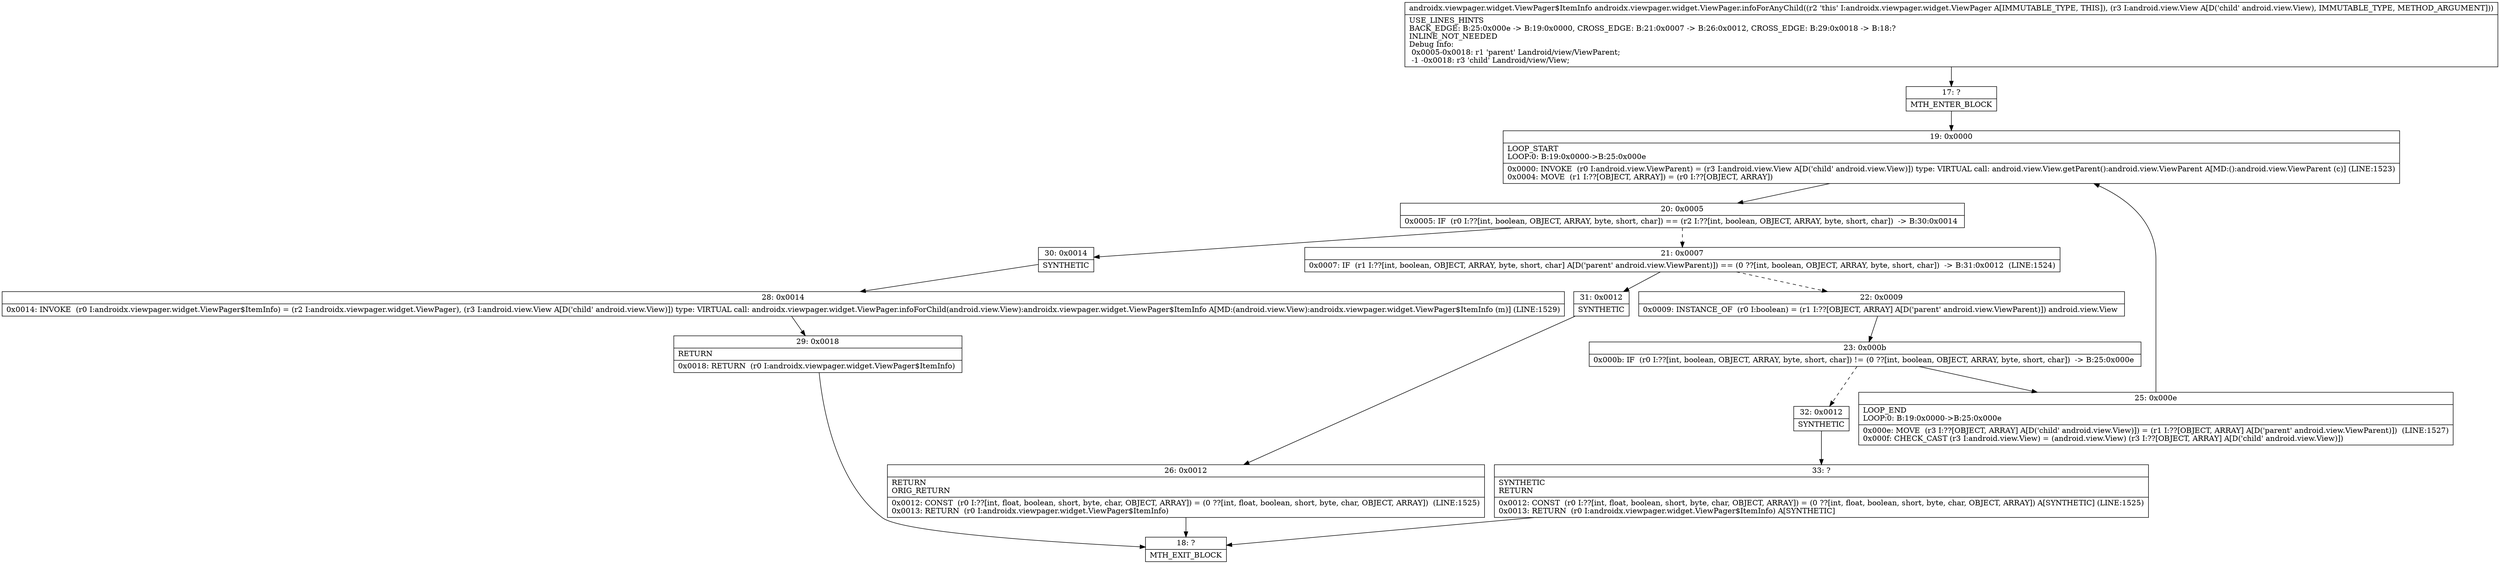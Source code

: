 digraph "CFG forandroidx.viewpager.widget.ViewPager.infoForAnyChild(Landroid\/view\/View;)Landroidx\/viewpager\/widget\/ViewPager$ItemInfo;" {
Node_17 [shape=record,label="{17\:\ ?|MTH_ENTER_BLOCK\l}"];
Node_19 [shape=record,label="{19\:\ 0x0000|LOOP_START\lLOOP:0: B:19:0x0000\-\>B:25:0x000e\l|0x0000: INVOKE  (r0 I:android.view.ViewParent) = (r3 I:android.view.View A[D('child' android.view.View)]) type: VIRTUAL call: android.view.View.getParent():android.view.ViewParent A[MD:():android.view.ViewParent (c)] (LINE:1523)\l0x0004: MOVE  (r1 I:??[OBJECT, ARRAY]) = (r0 I:??[OBJECT, ARRAY]) \l}"];
Node_20 [shape=record,label="{20\:\ 0x0005|0x0005: IF  (r0 I:??[int, boolean, OBJECT, ARRAY, byte, short, char]) == (r2 I:??[int, boolean, OBJECT, ARRAY, byte, short, char])  \-\> B:30:0x0014 \l}"];
Node_21 [shape=record,label="{21\:\ 0x0007|0x0007: IF  (r1 I:??[int, boolean, OBJECT, ARRAY, byte, short, char] A[D('parent' android.view.ViewParent)]) == (0 ??[int, boolean, OBJECT, ARRAY, byte, short, char])  \-\> B:31:0x0012  (LINE:1524)\l}"];
Node_22 [shape=record,label="{22\:\ 0x0009|0x0009: INSTANCE_OF  (r0 I:boolean) = (r1 I:??[OBJECT, ARRAY] A[D('parent' android.view.ViewParent)]) android.view.View \l}"];
Node_23 [shape=record,label="{23\:\ 0x000b|0x000b: IF  (r0 I:??[int, boolean, OBJECT, ARRAY, byte, short, char]) != (0 ??[int, boolean, OBJECT, ARRAY, byte, short, char])  \-\> B:25:0x000e \l}"];
Node_25 [shape=record,label="{25\:\ 0x000e|LOOP_END\lLOOP:0: B:19:0x0000\-\>B:25:0x000e\l|0x000e: MOVE  (r3 I:??[OBJECT, ARRAY] A[D('child' android.view.View)]) = (r1 I:??[OBJECT, ARRAY] A[D('parent' android.view.ViewParent)])  (LINE:1527)\l0x000f: CHECK_CAST (r3 I:android.view.View) = (android.view.View) (r3 I:??[OBJECT, ARRAY] A[D('child' android.view.View)]) \l}"];
Node_32 [shape=record,label="{32\:\ 0x0012|SYNTHETIC\l}"];
Node_33 [shape=record,label="{33\:\ ?|SYNTHETIC\lRETURN\l|0x0012: CONST  (r0 I:??[int, float, boolean, short, byte, char, OBJECT, ARRAY]) = (0 ??[int, float, boolean, short, byte, char, OBJECT, ARRAY]) A[SYNTHETIC] (LINE:1525)\l0x0013: RETURN  (r0 I:androidx.viewpager.widget.ViewPager$ItemInfo) A[SYNTHETIC]\l}"];
Node_18 [shape=record,label="{18\:\ ?|MTH_EXIT_BLOCK\l}"];
Node_31 [shape=record,label="{31\:\ 0x0012|SYNTHETIC\l}"];
Node_26 [shape=record,label="{26\:\ 0x0012|RETURN\lORIG_RETURN\l|0x0012: CONST  (r0 I:??[int, float, boolean, short, byte, char, OBJECT, ARRAY]) = (0 ??[int, float, boolean, short, byte, char, OBJECT, ARRAY])  (LINE:1525)\l0x0013: RETURN  (r0 I:androidx.viewpager.widget.ViewPager$ItemInfo) \l}"];
Node_30 [shape=record,label="{30\:\ 0x0014|SYNTHETIC\l}"];
Node_28 [shape=record,label="{28\:\ 0x0014|0x0014: INVOKE  (r0 I:androidx.viewpager.widget.ViewPager$ItemInfo) = (r2 I:androidx.viewpager.widget.ViewPager), (r3 I:android.view.View A[D('child' android.view.View)]) type: VIRTUAL call: androidx.viewpager.widget.ViewPager.infoForChild(android.view.View):androidx.viewpager.widget.ViewPager$ItemInfo A[MD:(android.view.View):androidx.viewpager.widget.ViewPager$ItemInfo (m)] (LINE:1529)\l}"];
Node_29 [shape=record,label="{29\:\ 0x0018|RETURN\l|0x0018: RETURN  (r0 I:androidx.viewpager.widget.ViewPager$ItemInfo) \l}"];
MethodNode[shape=record,label="{androidx.viewpager.widget.ViewPager$ItemInfo androidx.viewpager.widget.ViewPager.infoForAnyChild((r2 'this' I:androidx.viewpager.widget.ViewPager A[IMMUTABLE_TYPE, THIS]), (r3 I:android.view.View A[D('child' android.view.View), IMMUTABLE_TYPE, METHOD_ARGUMENT]))  | USE_LINES_HINTS\lBACK_EDGE: B:25:0x000e \-\> B:19:0x0000, CROSS_EDGE: B:21:0x0007 \-\> B:26:0x0012, CROSS_EDGE: B:29:0x0018 \-\> B:18:?\lINLINE_NOT_NEEDED\lDebug Info:\l  0x0005\-0x0018: r1 'parent' Landroid\/view\/ViewParent;\l  \-1 \-0x0018: r3 'child' Landroid\/view\/View;\l}"];
MethodNode -> Node_17;Node_17 -> Node_19;
Node_19 -> Node_20;
Node_20 -> Node_21[style=dashed];
Node_20 -> Node_30;
Node_21 -> Node_22[style=dashed];
Node_21 -> Node_31;
Node_22 -> Node_23;
Node_23 -> Node_25;
Node_23 -> Node_32[style=dashed];
Node_25 -> Node_19;
Node_32 -> Node_33;
Node_33 -> Node_18;
Node_31 -> Node_26;
Node_26 -> Node_18;
Node_30 -> Node_28;
Node_28 -> Node_29;
Node_29 -> Node_18;
}

